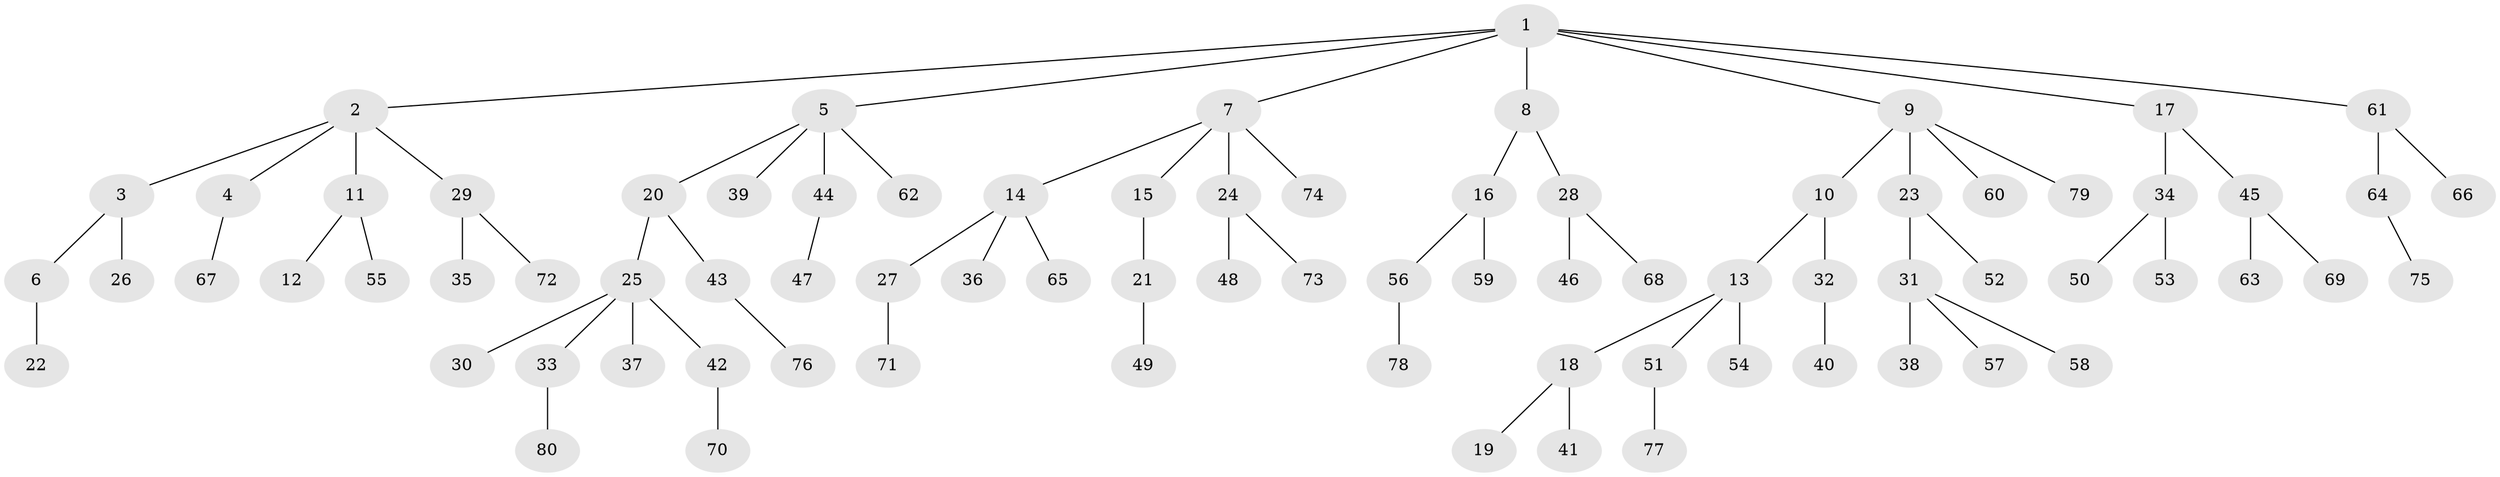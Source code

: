 // Generated by graph-tools (version 1.1) at 2025/53/03/09/25 04:53:07]
// undirected, 80 vertices, 79 edges
graph export_dot {
graph [start="1"]
  node [color=gray90,style=filled];
  1;
  2;
  3;
  4;
  5;
  6;
  7;
  8;
  9;
  10;
  11;
  12;
  13;
  14;
  15;
  16;
  17;
  18;
  19;
  20;
  21;
  22;
  23;
  24;
  25;
  26;
  27;
  28;
  29;
  30;
  31;
  32;
  33;
  34;
  35;
  36;
  37;
  38;
  39;
  40;
  41;
  42;
  43;
  44;
  45;
  46;
  47;
  48;
  49;
  50;
  51;
  52;
  53;
  54;
  55;
  56;
  57;
  58;
  59;
  60;
  61;
  62;
  63;
  64;
  65;
  66;
  67;
  68;
  69;
  70;
  71;
  72;
  73;
  74;
  75;
  76;
  77;
  78;
  79;
  80;
  1 -- 2;
  1 -- 5;
  1 -- 7;
  1 -- 8;
  1 -- 9;
  1 -- 17;
  1 -- 61;
  2 -- 3;
  2 -- 4;
  2 -- 11;
  2 -- 29;
  3 -- 6;
  3 -- 26;
  4 -- 67;
  5 -- 20;
  5 -- 39;
  5 -- 44;
  5 -- 62;
  6 -- 22;
  7 -- 14;
  7 -- 15;
  7 -- 24;
  7 -- 74;
  8 -- 16;
  8 -- 28;
  9 -- 10;
  9 -- 23;
  9 -- 60;
  9 -- 79;
  10 -- 13;
  10 -- 32;
  11 -- 12;
  11 -- 55;
  13 -- 18;
  13 -- 51;
  13 -- 54;
  14 -- 27;
  14 -- 36;
  14 -- 65;
  15 -- 21;
  16 -- 56;
  16 -- 59;
  17 -- 34;
  17 -- 45;
  18 -- 19;
  18 -- 41;
  20 -- 25;
  20 -- 43;
  21 -- 49;
  23 -- 31;
  23 -- 52;
  24 -- 48;
  24 -- 73;
  25 -- 30;
  25 -- 33;
  25 -- 37;
  25 -- 42;
  27 -- 71;
  28 -- 46;
  28 -- 68;
  29 -- 35;
  29 -- 72;
  31 -- 38;
  31 -- 57;
  31 -- 58;
  32 -- 40;
  33 -- 80;
  34 -- 50;
  34 -- 53;
  42 -- 70;
  43 -- 76;
  44 -- 47;
  45 -- 63;
  45 -- 69;
  51 -- 77;
  56 -- 78;
  61 -- 64;
  61 -- 66;
  64 -- 75;
}
